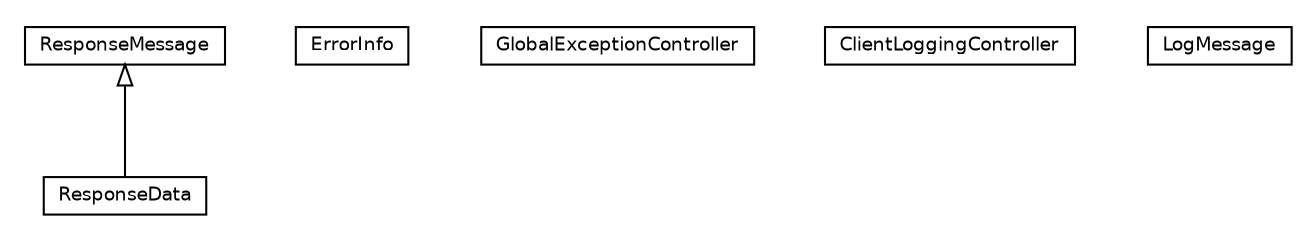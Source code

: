 #!/usr/local/bin/dot
#
# Class diagram 
# Generated by UMLGraph version R5_6-24-gf6e263 (http://www.umlgraph.org/)
#

digraph G {
	edge [fontname="Helvetica",fontsize=10,labelfontname="Helvetica",labelfontsize=10];
	node [fontname="Helvetica",fontsize=10,shape=plaintext];
	nodesep=0.25;
	ranksep=0.5;
	// net.ljcomputing.core.controler.ResponseData
	c192 [label=<<table title="net.ljcomputing.core.controler.ResponseData" border="0" cellborder="1" cellspacing="0" cellpadding="2" port="p" href="./ResponseData.html">
		<tr><td><table border="0" cellspacing="0" cellpadding="1">
<tr><td align="center" balign="center"> ResponseData </td></tr>
		</table></td></tr>
		</table>>, URL="./ResponseData.html", fontname="Helvetica", fontcolor="black", fontsize=9.0];
	// net.ljcomputing.core.controler.ErrorInfo
	c193 [label=<<table title="net.ljcomputing.core.controler.ErrorInfo" border="0" cellborder="1" cellspacing="0" cellpadding="2" port="p" href="./ErrorInfo.html">
		<tr><td><table border="0" cellspacing="0" cellpadding="1">
<tr><td align="center" balign="center"> ErrorInfo </td></tr>
		</table></td></tr>
		</table>>, URL="./ErrorInfo.html", fontname="Helvetica", fontcolor="black", fontsize=9.0];
	// net.ljcomputing.core.controler.GlobalExceptionController
	c194 [label=<<table title="net.ljcomputing.core.controler.GlobalExceptionController" border="0" cellborder="1" cellspacing="0" cellpadding="2" port="p" href="./GlobalExceptionController.html">
		<tr><td><table border="0" cellspacing="0" cellpadding="1">
<tr><td align="center" balign="center"> GlobalExceptionController </td></tr>
		</table></td></tr>
		</table>>, URL="./GlobalExceptionController.html", fontname="Helvetica", fontcolor="black", fontsize=9.0];
	// net.ljcomputing.core.controler.ClientLoggingController
	c195 [label=<<table title="net.ljcomputing.core.controler.ClientLoggingController" border="0" cellborder="1" cellspacing="0" cellpadding="2" port="p" href="./ClientLoggingController.html">
		<tr><td><table border="0" cellspacing="0" cellpadding="1">
<tr><td align="center" balign="center"> ClientLoggingController </td></tr>
		</table></td></tr>
		</table>>, URL="./ClientLoggingController.html", fontname="Helvetica", fontcolor="black", fontsize=9.0];
	// net.ljcomputing.core.controler.ResponseMessage
	c196 [label=<<table title="net.ljcomputing.core.controler.ResponseMessage" border="0" cellborder="1" cellspacing="0" cellpadding="2" port="p" href="./ResponseMessage.html">
		<tr><td><table border="0" cellspacing="0" cellpadding="1">
<tr><td align="center" balign="center"> ResponseMessage </td></tr>
		</table></td></tr>
		</table>>, URL="./ResponseMessage.html", fontname="Helvetica", fontcolor="black", fontsize=9.0];
	// net.ljcomputing.core.controler.LogMessage
	c197 [label=<<table title="net.ljcomputing.core.controler.LogMessage" border="0" cellborder="1" cellspacing="0" cellpadding="2" port="p" href="./LogMessage.html">
		<tr><td><table border="0" cellspacing="0" cellpadding="1">
<tr><td align="center" balign="center"> LogMessage </td></tr>
		</table></td></tr>
		</table>>, URL="./LogMessage.html", fontname="Helvetica", fontcolor="black", fontsize=9.0];
	//net.ljcomputing.core.controler.ResponseData extends net.ljcomputing.core.controler.ResponseMessage
	c196:p -> c192:p [dir=back,arrowtail=empty];
}


